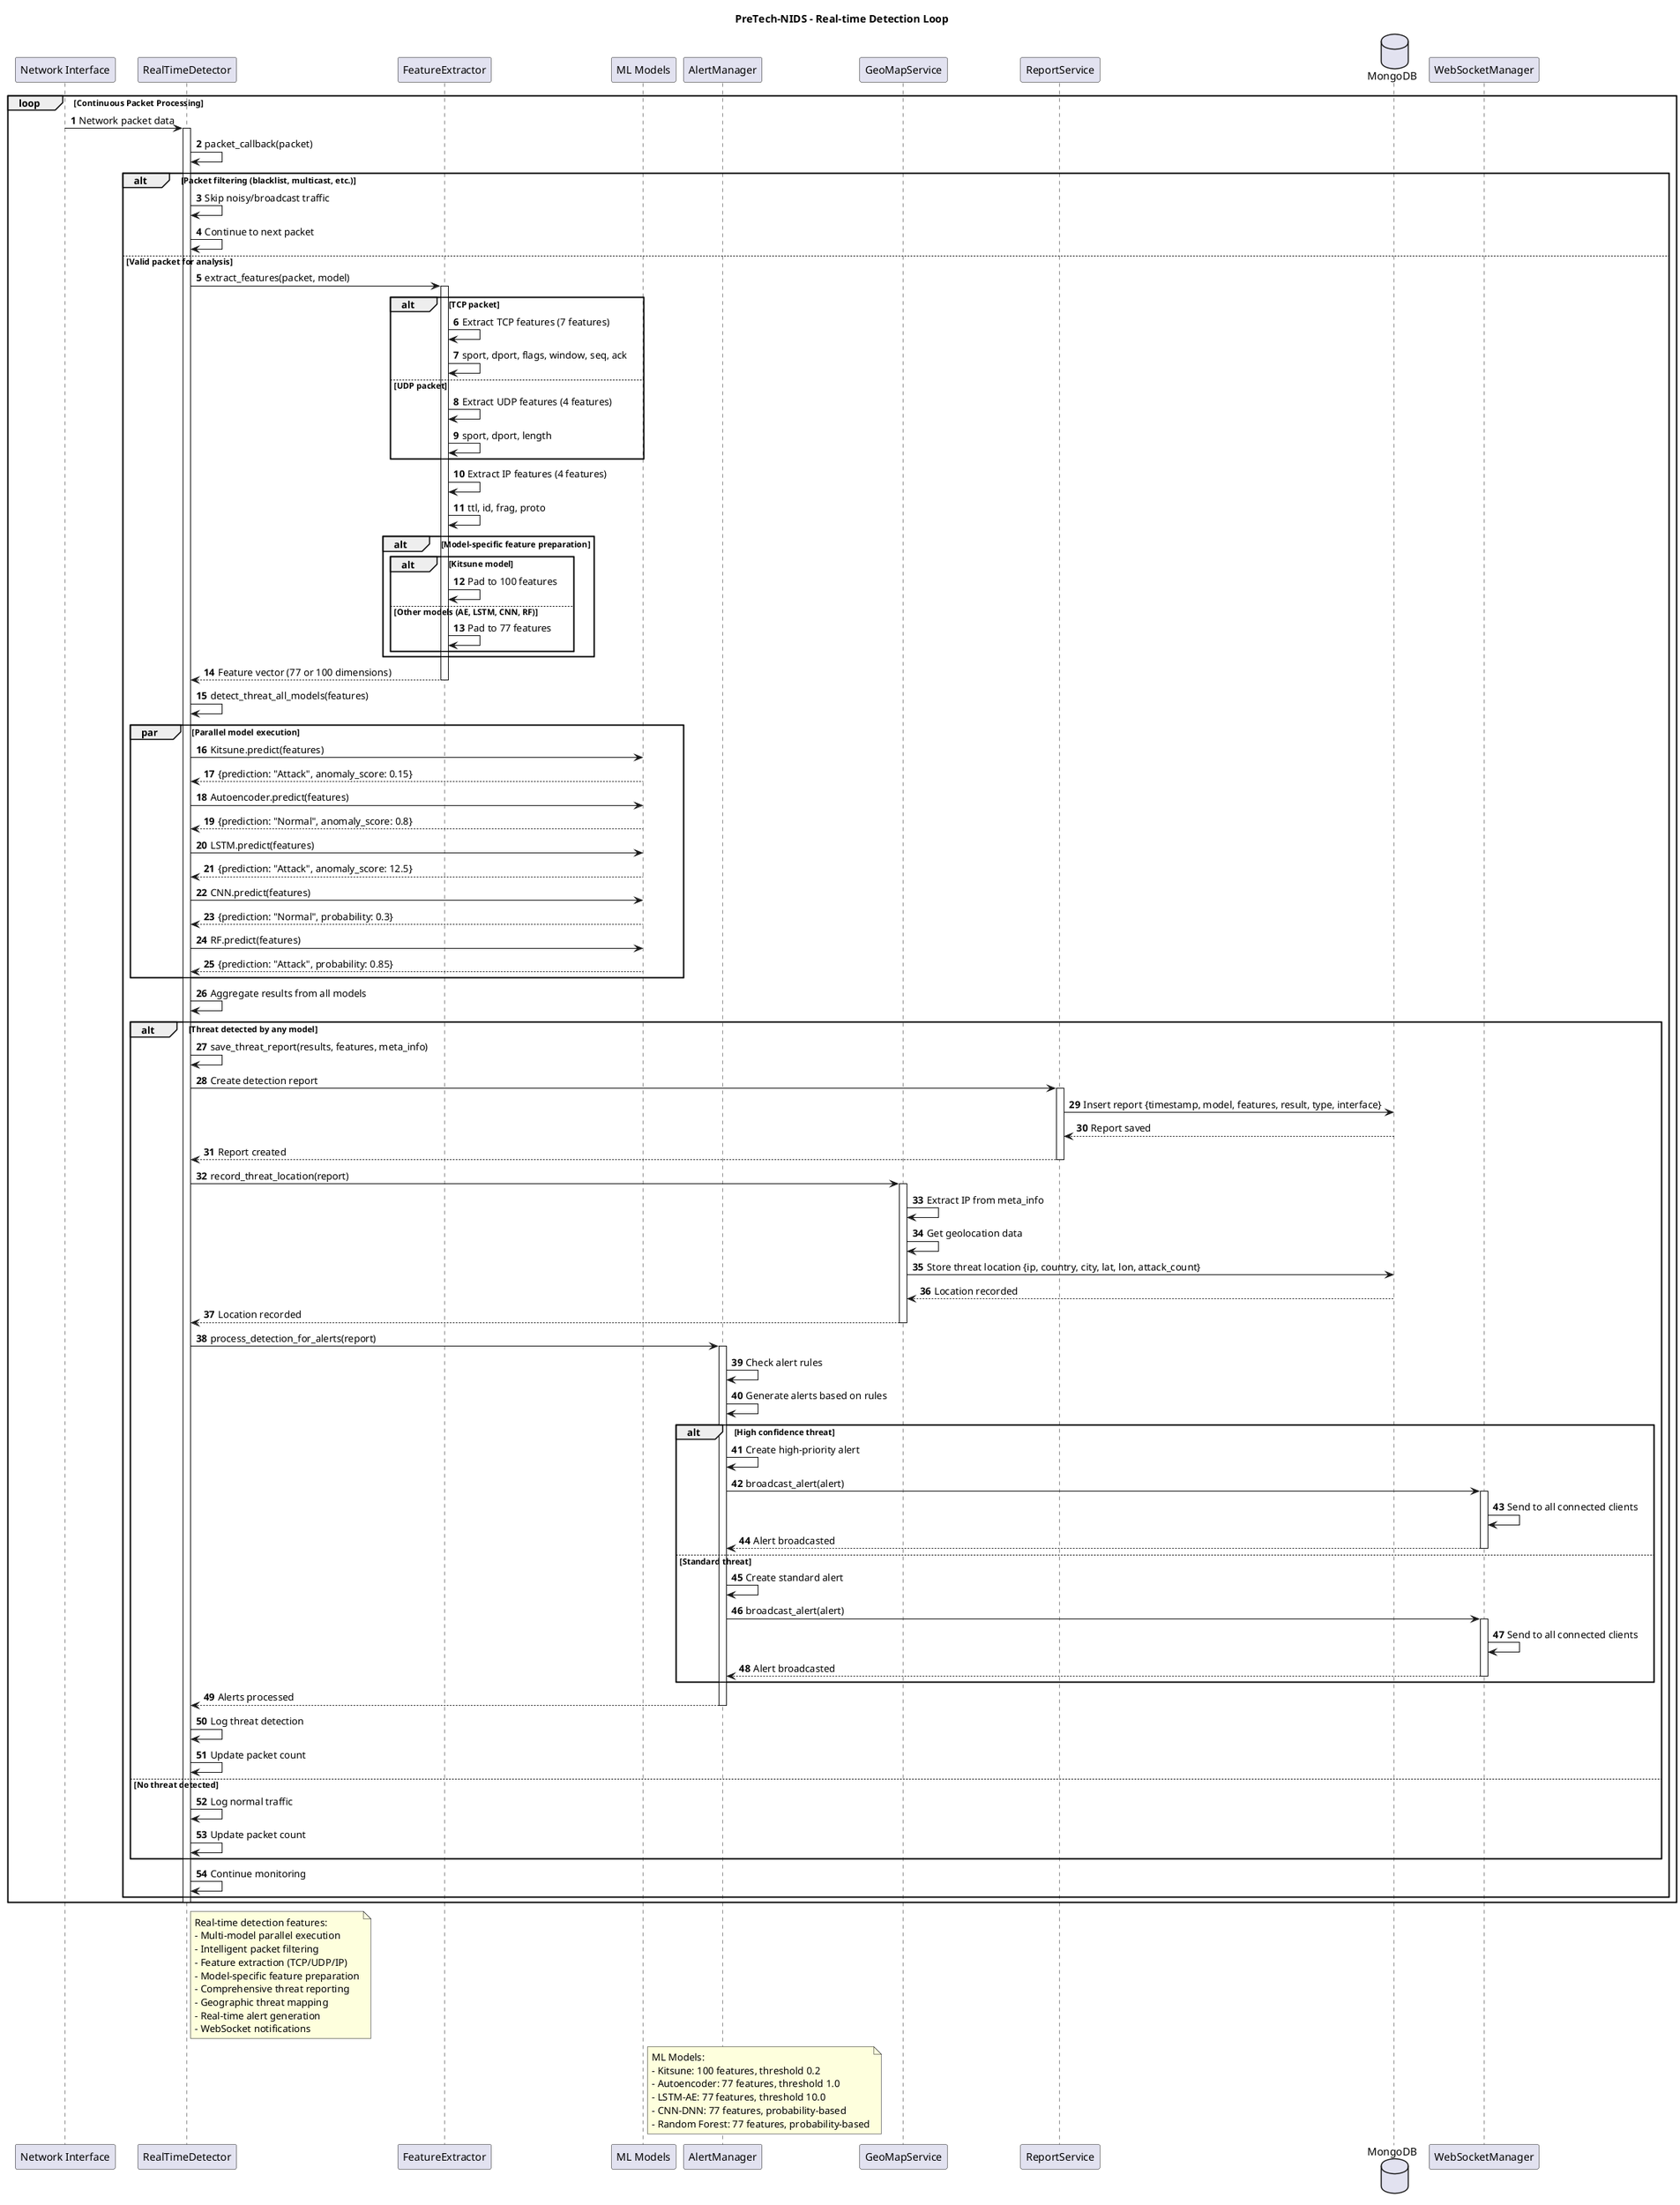 @startuml
title PreTech-NIDS - Real-time Detection Loop
hide circle
autonumber

participant "Network Interface" as Net
participant "RealTimeDetector" as RTD
participant "FeatureExtractor" as FE
participant "ML Models" as ML
participant "AlertManager" as AM
participant "GeoMapService" as GMS
participant "ReportService" as RS
database "MongoDB" as DB
participant "WebSocketManager" as WSM

loop Continuous Packet Processing
  Net -> RTD : Network packet data
  activate RTD
  
  RTD -> RTD : packet_callback(packet)
  
  alt Packet filtering (blacklist, multicast, etc.)
    RTD -> RTD : Skip noisy/broadcast traffic
    RTD -> RTD : Continue to next packet
  else Valid packet for analysis
    RTD -> FE : extract_features(packet, model)
    activate FE
    
    alt TCP packet
      FE -> FE : Extract TCP features (7 features)
      FE -> FE : sport, dport, flags, window, seq, ack
    else UDP packet
      FE -> FE : Extract UDP features (4 features)
      FE -> FE : sport, dport, length
    end
    
    FE -> FE : Extract IP features (4 features)
    FE -> FE : ttl, id, frag, proto
    
    alt Model-specific feature preparation
      alt Kitsune model
        FE -> FE : Pad to 100 features
      else Other models (AE, LSTM, CNN, RF)
        FE -> FE : Pad to 77 features
      end
    end
    
    FE --> RTD : Feature vector (77 or 100 dimensions)
    deactivate FE
    
    RTD -> RTD : detect_threat_all_models(features)
    
    par Parallel model execution
      RTD -> ML : Kitsune.predict(features)
      ML --> RTD : {prediction: "Attack", anomaly_score: 0.15}
      
      RTD -> ML : Autoencoder.predict(features)
      ML --> RTD : {prediction: "Normal", anomaly_score: 0.8}
      
      RTD -> ML : LSTM.predict(features)
      ML --> RTD : {prediction: "Attack", anomaly_score: 12.5}
      
      RTD -> ML : CNN.predict(features)
      ML --> RTD : {prediction: "Normal", probability: 0.3}
      
      RTD -> ML : RF.predict(features)
      ML --> RTD : {prediction: "Attack", probability: 0.85}
    end
    
    RTD -> RTD : Aggregate results from all models
    
    alt Threat detected by any model
      RTD -> RTD : save_threat_report(results, features, meta_info)
      
      RTD -> RS : Create detection report
      activate RS
      RS -> DB : Insert report {timestamp, model, features, result, type, interface}
      DB --> RS : Report saved
      RS --> RTD : Report created
      deactivate RS
      
      RTD -> GMS : record_threat_location(report)
      activate GMS
      GMS -> GMS : Extract IP from meta_info
      GMS -> GMS : Get geolocation data
      GMS -> DB : Store threat location {ip, country, city, lat, lon, attack_count}
      DB --> GMS : Location recorded
      GMS --> RTD : Location recorded
      deactivate GMS
      
      RTD -> AM : process_detection_for_alerts(report)
      activate AM
      AM -> AM : Check alert rules
      AM -> AM : Generate alerts based on rules
      
      alt High confidence threat
        AM -> AM : Create high-priority alert
        AM -> WSM : broadcast_alert(alert)
        activate WSM
        WSM -> WSM : Send to all connected clients
        WSM --> AM : Alert broadcasted
        deactivate WSM
      else Standard threat
        AM -> AM : Create standard alert
        AM -> WSM : broadcast_alert(alert)
        activate WSM
        WSM -> WSM : Send to all connected clients
        WSM --> AM : Alert broadcasted
        deactivate WSM
      end
      
      AM --> RTD : Alerts processed
      deactivate AM
      
      RTD -> RTD : Log threat detection
      RTD -> RTD : Update packet count
    else No threat detected
      RTD -> RTD : Log normal traffic
      RTD -> RTD : Update packet count
    end
    
    RTD -> RTD : Continue monitoring
  end
  
  deactivate RTD
end

note right of RTD
  Real-time detection features:
  - Multi-model parallel execution
  - Intelligent packet filtering
  - Feature extraction (TCP/UDP/IP)
  - Model-specific feature preparation
  - Comprehensive threat reporting
  - Geographic threat mapping
  - Real-time alert generation
  - WebSocket notifications
end note

note right of ML
  ML Models:
  - Kitsune: 100 features, threshold 0.2
  - Autoencoder: 77 features, threshold 1.0
  - LSTM-AE: 77 features, threshold 10.0
  - CNN-DNN: 77 features, probability-based
  - Random Forest: 77 features, probability-based
end note

@enduml


